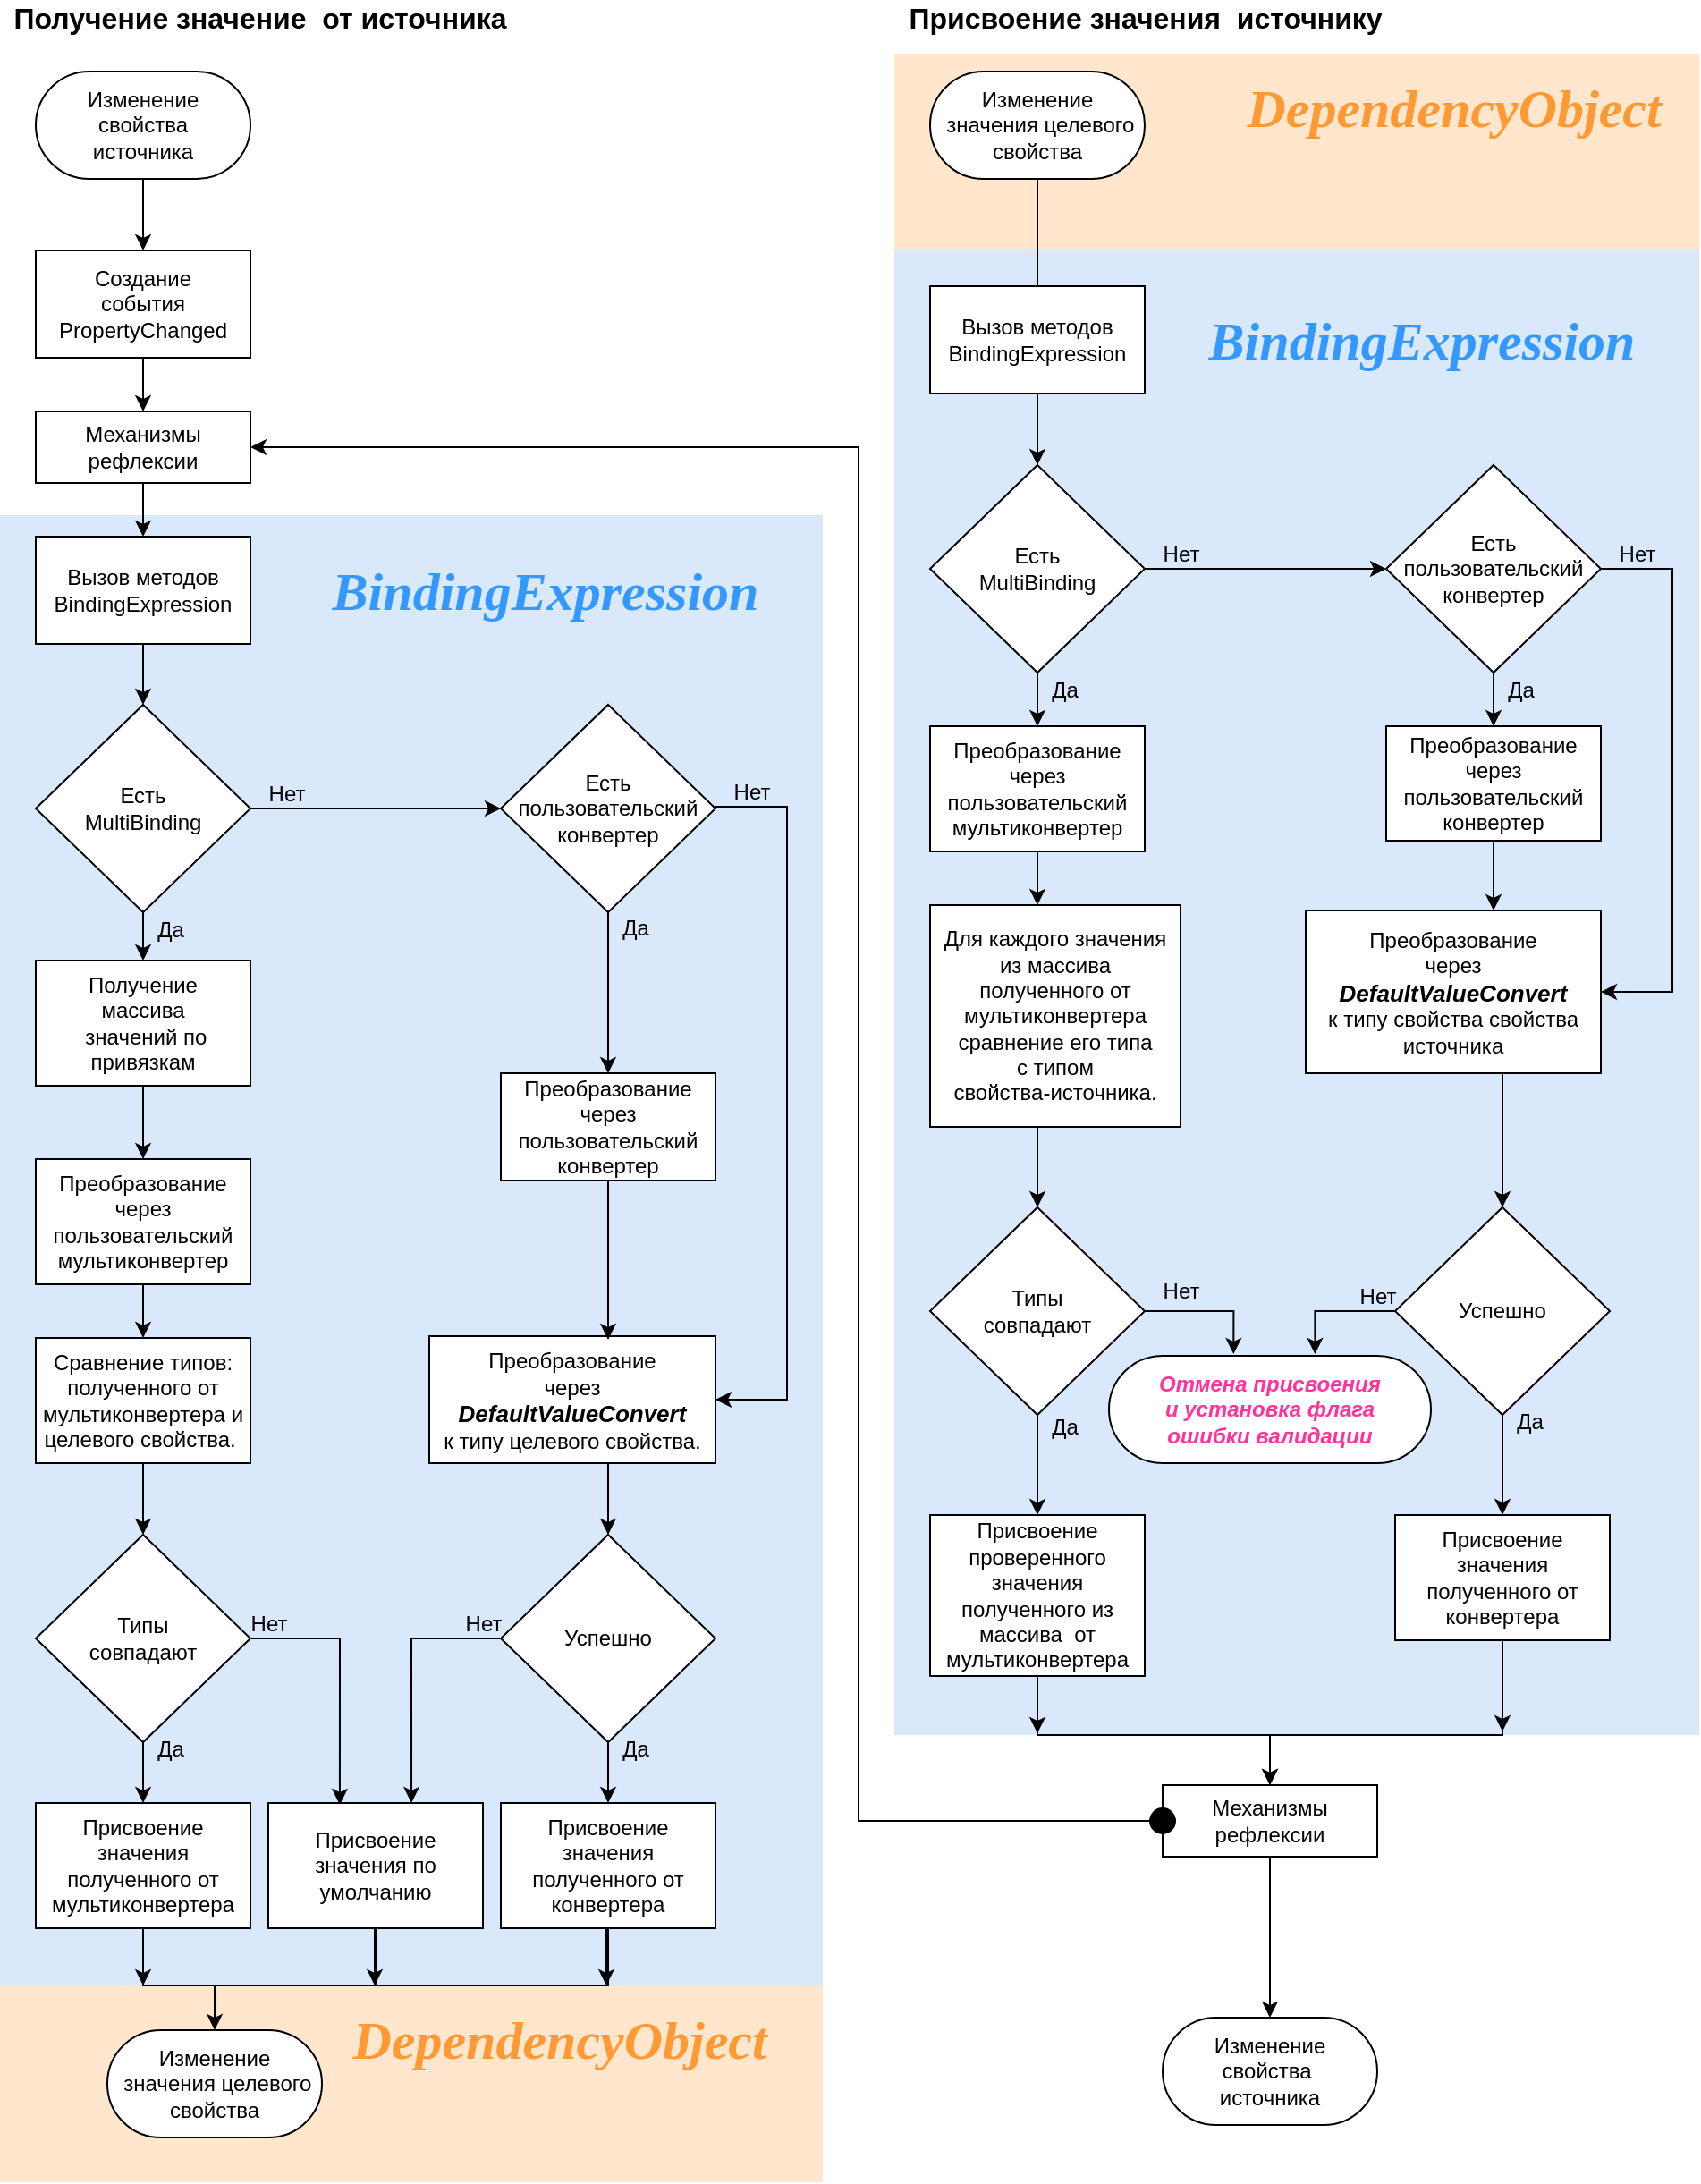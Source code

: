 <mxfile version="13.7.3" type="device"><diagram id="sT4RcS0Mj2bmv2wwhd6Z" name="Страница 1"><mxGraphModel dx="1422" dy="1689" grid="1" gridSize="10" guides="1" tooltips="1" connect="1" arrows="1" fold="1" page="1" pageScale="1" pageWidth="1169" pageHeight="827" math="0" shadow="0"><root><mxCell id="0"/><mxCell id="1" parent="0"/><mxCell id="YA0SnxgkG1PbqUmkoNFm-8" value="" style="whiteSpace=wrap;html=1;fontFamily=Times New Roman;fontSize=30;fillColor=#ffe6cc;strokeColor=none;" vertex="1" parent="1"><mxGeometry x="20" y="1090" width="460" height="110" as="geometry"/></mxCell><mxCell id="YA0SnxgkG1PbqUmkoNFm-9" value="DependencyObject" style="text;html=1;strokeColor=none;fillColor=none;align=center;verticalAlign=middle;whiteSpace=wrap;rounded=0;fontSize=30;fontStyle=3;fontFamily=Times New Roman;fontColor=#FF9933;" vertex="1" parent="1"><mxGeometry x="227.5" y="1110" width="210" height="20" as="geometry"/></mxCell><mxCell id="YA0SnxgkG1PbqUmkoNFm-6" value="" style="whiteSpace=wrap;html=1;fontFamily=Times New Roman;fontSize=30;fillColor=#ffe6cc;strokeColor=none;" vertex="1" parent="1"><mxGeometry x="520" y="10" width="450" height="110" as="geometry"/></mxCell><mxCell id="kHY5h3E4Krpn8JFZpKJt-82" value="" style="rounded=0;whiteSpace=wrap;html=1;fillColor=#dae8fc;strokeColor=none;" parent="1" vertex="1"><mxGeometry x="520" y="120" width="450" height="830" as="geometry"/></mxCell><mxCell id="kHY5h3E4Krpn8JFZpKJt-81" value="" style="rounded=0;whiteSpace=wrap;html=1;fillColor=#dae8fc;strokeColor=none;" parent="1" vertex="1"><mxGeometry x="20" y="268" width="460" height="822" as="geometry"/></mxCell><mxCell id="kHY5h3E4Krpn8JFZpKJt-17" value="" style="edgeStyle=orthogonalEdgeStyle;rounded=0;orthogonalLoop=1;jettySize=auto;html=1;" parent="1" source="kHY5h3E4Krpn8JFZpKJt-1" target="kHY5h3E4Krpn8JFZpKJt-2" edge="1"><mxGeometry relative="1" as="geometry"/></mxCell><mxCell id="kHY5h3E4Krpn8JFZpKJt-1" value="Изменение&lt;br&gt;свойства&lt;br&gt;источника" style="rounded=1;whiteSpace=wrap;html=1;arcSize=50;" parent="1" vertex="1"><mxGeometry x="40" y="20" width="120" height="60" as="geometry"/></mxCell><mxCell id="kHY5h3E4Krpn8JFZpKJt-20" style="edgeStyle=orthogonalEdgeStyle;rounded=0;orthogonalLoop=1;jettySize=auto;html=1;entryX=0.5;entryY=0;entryDx=0;entryDy=0;" parent="1" source="kHY5h3E4Krpn8JFZpKJt-2" target="kHY5h3E4Krpn8JFZpKJt-3" edge="1"><mxGeometry relative="1" as="geometry"/></mxCell><mxCell id="kHY5h3E4Krpn8JFZpKJt-2" value="Создание &lt;br&gt;события PropertyChanged" style="rounded=0;whiteSpace=wrap;html=1;" parent="1" vertex="1"><mxGeometry x="40" y="120" width="120" height="60" as="geometry"/></mxCell><mxCell id="kHY5h3E4Krpn8JFZpKJt-21" value="" style="edgeStyle=orthogonalEdgeStyle;rounded=0;orthogonalLoop=1;jettySize=auto;html=1;" parent="1" source="kHY5h3E4Krpn8JFZpKJt-3" target="kHY5h3E4Krpn8JFZpKJt-4" edge="1"><mxGeometry relative="1" as="geometry"/></mxCell><mxCell id="kHY5h3E4Krpn8JFZpKJt-3" value="Механизмы рефлексии" style="rounded=0;whiteSpace=wrap;html=1;" parent="1" vertex="1"><mxGeometry x="40" y="210" width="120" height="40" as="geometry"/></mxCell><mxCell id="kHY5h3E4Krpn8JFZpKJt-22" value="" style="edgeStyle=orthogonalEdgeStyle;rounded=0;orthogonalLoop=1;jettySize=auto;html=1;" parent="1" source="kHY5h3E4Krpn8JFZpKJt-4" target="kHY5h3E4Krpn8JFZpKJt-6" edge="1"><mxGeometry relative="1" as="geometry"/></mxCell><mxCell id="kHY5h3E4Krpn8JFZpKJt-4" value="Вызов методов BindingExpression" style="rounded=0;whiteSpace=wrap;html=1;" parent="1" vertex="1"><mxGeometry x="40" y="280" width="120" height="60" as="geometry"/></mxCell><mxCell id="kHY5h3E4Krpn8JFZpKJt-28" style="edgeStyle=orthogonalEdgeStyle;rounded=0;orthogonalLoop=1;jettySize=auto;html=1;entryX=0;entryY=0.5;entryDx=0;entryDy=0;" parent="1" source="kHY5h3E4Krpn8JFZpKJt-6" target="kHY5h3E4Krpn8JFZpKJt-13" edge="1"><mxGeometry relative="1" as="geometry"/></mxCell><mxCell id="YA0SnxgkG1PbqUmkoNFm-2" style="edgeStyle=orthogonalEdgeStyle;rounded=0;orthogonalLoop=1;jettySize=auto;html=1;entryX=0.5;entryY=0;entryDx=0;entryDy=0;" edge="1" parent="1" source="kHY5h3E4Krpn8JFZpKJt-6" target="YA0SnxgkG1PbqUmkoNFm-1"><mxGeometry relative="1" as="geometry"/></mxCell><mxCell id="kHY5h3E4Krpn8JFZpKJt-6" value="Есть &lt;br&gt;MultiBinding" style="rhombus;whiteSpace=wrap;html=1;" parent="1" vertex="1"><mxGeometry x="40" y="374" width="120" height="116" as="geometry"/></mxCell><mxCell id="kHY5h3E4Krpn8JFZpKJt-24" value="" style="edgeStyle=orthogonalEdgeStyle;rounded=0;orthogonalLoop=1;jettySize=auto;html=1;" parent="1" source="kHY5h3E4Krpn8JFZpKJt-7" target="kHY5h3E4Krpn8JFZpKJt-9" edge="1"><mxGeometry relative="1" as="geometry"/></mxCell><mxCell id="kHY5h3E4Krpn8JFZpKJt-7" value="Преобразование&lt;br&gt;через&lt;br&gt;пользовательский&lt;br&gt;мультиконвертер" style="whiteSpace=wrap;html=1;" parent="1" vertex="1"><mxGeometry x="40" y="628" width="120" height="70" as="geometry"/></mxCell><mxCell id="kHY5h3E4Krpn8JFZpKJt-32" value="" style="edgeStyle=orthogonalEdgeStyle;rounded=0;orthogonalLoop=1;jettySize=auto;html=1;" parent="1" source="kHY5h3E4Krpn8JFZpKJt-8" target="kHY5h3E4Krpn8JFZpKJt-10" edge="1"><mxGeometry relative="1" as="geometry"/></mxCell><mxCell id="kHY5h3E4Krpn8JFZpKJt-33" style="edgeStyle=orthogonalEdgeStyle;rounded=0;orthogonalLoop=1;jettySize=auto;html=1;entryX=0.333;entryY=0.014;entryDx=0;entryDy=0;entryPerimeter=0;" parent="1" source="kHY5h3E4Krpn8JFZpKJt-8" target="kHY5h3E4Krpn8JFZpKJt-11" edge="1"><mxGeometry relative="1" as="geometry"><mxPoint x="200" y="1108" as="targetPoint"/></mxGeometry></mxCell><mxCell id="kHY5h3E4Krpn8JFZpKJt-8" value="Типы &lt;br&gt;совпадают" style="rhombus;whiteSpace=wrap;html=1;" parent="1" vertex="1"><mxGeometry x="40" y="838" width="120" height="116" as="geometry"/></mxCell><mxCell id="kHY5h3E4Krpn8JFZpKJt-25" value="" style="edgeStyle=orthogonalEdgeStyle;rounded=0;orthogonalLoop=1;jettySize=auto;html=1;" parent="1" source="kHY5h3E4Krpn8JFZpKJt-9" target="kHY5h3E4Krpn8JFZpKJt-8" edge="1"><mxGeometry relative="1" as="geometry"/></mxCell><mxCell id="kHY5h3E4Krpn8JFZpKJt-9" value="Сравнение типов: полученного от мультиконвертера и целевого свойства.&amp;nbsp;" style="whiteSpace=wrap;html=1;" parent="1" vertex="1"><mxGeometry x="40" y="728" width="120" height="70" as="geometry"/></mxCell><mxCell id="kHY5h3E4Krpn8JFZpKJt-10" value="Присвоение значения полученного от мультиконвертера" style="whiteSpace=wrap;html=1;" parent="1" vertex="1"><mxGeometry x="40" y="988" width="120" height="70" as="geometry"/></mxCell><mxCell id="kHY5h3E4Krpn8JFZpKJt-35" style="edgeStyle=orthogonalEdgeStyle;rounded=0;orthogonalLoop=1;jettySize=auto;html=1;entryX=0.5;entryY=0;entryDx=0;entryDy=0;" parent="1" source="kHY5h3E4Krpn8JFZpKJt-11" target="kHY5h3E4Krpn8JFZpKJt-12" edge="1"><mxGeometry relative="1" as="geometry"><mxPoint x="230" y="1106" as="targetPoint"/><Array as="points"><mxPoint x="230" y="1090"/><mxPoint x="140" y="1090"/></Array></mxGeometry></mxCell><mxCell id="kHY5h3E4Krpn8JFZpKJt-11" value="Присвоение значения по умолчанию" style="whiteSpace=wrap;html=1;" parent="1" vertex="1"><mxGeometry x="170" y="988" width="120" height="70" as="geometry"/></mxCell><mxCell id="kHY5h3E4Krpn8JFZpKJt-12" value="Изменение&lt;br&gt;&amp;nbsp;значения целевого свойства" style="rounded=1;whiteSpace=wrap;html=1;arcSize=50;" parent="1" vertex="1"><mxGeometry x="80" y="1115" width="120" height="60" as="geometry"/></mxCell><mxCell id="kHY5h3E4Krpn8JFZpKJt-29" value="" style="edgeStyle=orthogonalEdgeStyle;rounded=0;orthogonalLoop=1;jettySize=auto;html=1;" parent="1" source="kHY5h3E4Krpn8JFZpKJt-13" target="kHY5h3E4Krpn8JFZpKJt-16" edge="1"><mxGeometry relative="1" as="geometry"/></mxCell><mxCell id="kHY5h3E4Krpn8JFZpKJt-30" style="edgeStyle=orthogonalEdgeStyle;rounded=0;orthogonalLoop=1;jettySize=auto;html=1;entryX=1;entryY=0.5;entryDx=0;entryDy=0;" parent="1" source="kHY5h3E4Krpn8JFZpKJt-13" target="kHY5h3E4Krpn8JFZpKJt-14" edge="1"><mxGeometry relative="1" as="geometry"><Array as="points"><mxPoint x="460" y="431"/><mxPoint x="460" y="763"/></Array></mxGeometry></mxCell><mxCell id="kHY5h3E4Krpn8JFZpKJt-13" value="Есть &lt;br&gt;пользовательский&lt;br&gt;конвертер" style="rhombus;whiteSpace=wrap;html=1;" parent="1" vertex="1"><mxGeometry x="300" y="374" width="120" height="116" as="geometry"/></mxCell><mxCell id="kHY5h3E4Krpn8JFZpKJt-88" value="" style="edgeStyle=orthogonalEdgeStyle;rounded=0;orthogonalLoop=1;jettySize=auto;html=1;fontSize=16;" parent="1" source="kHY5h3E4Krpn8JFZpKJt-14" target="kHY5h3E4Krpn8JFZpKJt-83" edge="1"><mxGeometry relative="1" as="geometry"><Array as="points"><mxPoint x="360" y="818"/><mxPoint x="360" y="818"/></Array></mxGeometry></mxCell><mxCell id="kHY5h3E4Krpn8JFZpKJt-14" value="Преобразование&lt;br&gt;через&lt;br&gt;&lt;b&gt;&lt;i&gt;&lt;font style=&quot;font-size: 13px&quot;&gt;DefaultValueConvert&lt;br&gt;&lt;/font&gt;&lt;/i&gt;&lt;/b&gt;к типу целевого свойства." style="whiteSpace=wrap;html=1;" parent="1" vertex="1"><mxGeometry x="260" y="727" width="160" height="71" as="geometry"/></mxCell><mxCell id="kHY5h3E4Krpn8JFZpKJt-31" style="edgeStyle=orthogonalEdgeStyle;rounded=0;orthogonalLoop=1;jettySize=auto;html=1;entryX=0.625;entryY=0.028;entryDx=0;entryDy=0;entryPerimeter=0;" parent="1" source="kHY5h3E4Krpn8JFZpKJt-16" target="kHY5h3E4Krpn8JFZpKJt-14" edge="1"><mxGeometry relative="1" as="geometry"><mxPoint x="360" y="727" as="targetPoint"/><Array as="points"/></mxGeometry></mxCell><mxCell id="kHY5h3E4Krpn8JFZpKJt-16" value="Преобразование&lt;br&gt;через&lt;br&gt;пользовательский&lt;br&gt;конвертер" style="whiteSpace=wrap;html=1;" parent="1" vertex="1"><mxGeometry x="300" y="580" width="120" height="60" as="geometry"/></mxCell><mxCell id="kHY5h3E4Krpn8JFZpKJt-38" value="Да" style="text;html=1;align=center;verticalAlign=middle;resizable=0;points=[];autosize=1;" parent="1" vertex="1"><mxGeometry x="100" y="490" width="30" height="20" as="geometry"/></mxCell><mxCell id="kHY5h3E4Krpn8JFZpKJt-39" value="Нет" style="text;html=1;align=center;verticalAlign=middle;resizable=0;points=[];autosize=1;" parent="1" vertex="1"><mxGeometry x="160" y="414" width="40" height="20" as="geometry"/></mxCell><mxCell id="kHY5h3E4Krpn8JFZpKJt-40" value="Да" style="text;html=1;align=center;verticalAlign=middle;resizable=0;points=[];autosize=1;" parent="1" vertex="1"><mxGeometry x="360" y="489" width="30" height="20" as="geometry"/></mxCell><mxCell id="kHY5h3E4Krpn8JFZpKJt-41" value="Нет" style="text;html=1;align=center;verticalAlign=middle;resizable=0;points=[];autosize=1;" parent="1" vertex="1"><mxGeometry x="420" y="413" width="40" height="20" as="geometry"/></mxCell><mxCell id="kHY5h3E4Krpn8JFZpKJt-42" value="Получение значение&amp;nbsp; от источника" style="text;html=1;align=center;verticalAlign=middle;resizable=0;points=[];autosize=1;fontSize=16;fontStyle=1" parent="1" vertex="1"><mxGeometry x="20" y="-20" width="290" height="20" as="geometry"/></mxCell><mxCell id="kHY5h3E4Krpn8JFZpKJt-43" value="Присвоение значения&amp;nbsp; источнику" style="text;html=1;align=center;verticalAlign=middle;resizable=0;points=[];autosize=1;fontSize=16;fontStyle=1" parent="1" vertex="1"><mxGeometry x="520" y="-20" width="280" height="20" as="geometry"/></mxCell><mxCell id="kHY5h3E4Krpn8JFZpKJt-58" value="" style="edgeStyle=orthogonalEdgeStyle;rounded=0;orthogonalLoop=1;jettySize=auto;html=1;" parent="1" source="kHY5h3E4Krpn8JFZpKJt-44" edge="1"><mxGeometry relative="1" as="geometry"><mxPoint x="600" y="150" as="targetPoint"/></mxGeometry></mxCell><mxCell id="kHY5h3E4Krpn8JFZpKJt-44" value="Изменение&lt;br&gt;&amp;nbsp;значения целевого свойства" style="rounded=1;whiteSpace=wrap;html=1;arcSize=50;" parent="1" vertex="1"><mxGeometry x="540" y="20" width="120" height="60" as="geometry"/></mxCell><mxCell id="kHY5h3E4Krpn8JFZpKJt-59" style="edgeStyle=orthogonalEdgeStyle;rounded=0;orthogonalLoop=1;jettySize=auto;html=1;" parent="1" source="kHY5h3E4Krpn8JFZpKJt-45" target="kHY5h3E4Krpn8JFZpKJt-48" edge="1"><mxGeometry relative="1" as="geometry"/></mxCell><mxCell id="kHY5h3E4Krpn8JFZpKJt-60" style="edgeStyle=orthogonalEdgeStyle;rounded=0;orthogonalLoop=1;jettySize=auto;html=1;entryX=0.5;entryY=0;entryDx=0;entryDy=0;" parent="1" source="kHY5h3E4Krpn8JFZpKJt-45" target="kHY5h3E4Krpn8JFZpKJt-51" edge="1"><mxGeometry relative="1" as="geometry"/></mxCell><mxCell id="kHY5h3E4Krpn8JFZpKJt-45" value="Есть &lt;br&gt;MultiBinding" style="rhombus;whiteSpace=wrap;html=1;" parent="1" vertex="1"><mxGeometry x="540" y="240" width="120" height="116" as="geometry"/></mxCell><mxCell id="kHY5h3E4Krpn8JFZpKJt-46" value="Да" style="text;html=1;align=center;verticalAlign=middle;resizable=0;points=[];autosize=1;" parent="1" vertex="1"><mxGeometry x="600" y="356" width="30" height="20" as="geometry"/></mxCell><mxCell id="kHY5h3E4Krpn8JFZpKJt-47" value="Нет" style="text;html=1;align=center;verticalAlign=middle;resizable=0;points=[];autosize=1;" parent="1" vertex="1"><mxGeometry x="660" y="280" width="40" height="20" as="geometry"/></mxCell><mxCell id="kHY5h3E4Krpn8JFZpKJt-62" style="edgeStyle=orthogonalEdgeStyle;rounded=0;orthogonalLoop=1;jettySize=auto;html=1;entryX=0.5;entryY=0;entryDx=0;entryDy=0;" parent="1" source="kHY5h3E4Krpn8JFZpKJt-48" target="kHY5h3E4Krpn8JFZpKJt-52" edge="1"><mxGeometry relative="1" as="geometry"/></mxCell><mxCell id="kHY5h3E4Krpn8JFZpKJt-63" style="edgeStyle=orthogonalEdgeStyle;rounded=0;orthogonalLoop=1;jettySize=auto;html=1;entryX=1;entryY=0.5;entryDx=0;entryDy=0;exitX=1;exitY=0.5;exitDx=0;exitDy=0;" parent="1" source="kHY5h3E4Krpn8JFZpKJt-48" target="kHY5h3E4Krpn8JFZpKJt-53" edge="1"><mxGeometry relative="1" as="geometry"><Array as="points"><mxPoint x="955" y="298"/><mxPoint x="955" y="535"/></Array></mxGeometry></mxCell><mxCell id="kHY5h3E4Krpn8JFZpKJt-48" value="Есть &lt;br&gt;пользовательский&lt;br&gt;конвертер" style="rhombus;whiteSpace=wrap;html=1;" parent="1" vertex="1"><mxGeometry x="795" y="240" width="120" height="116" as="geometry"/></mxCell><mxCell id="kHY5h3E4Krpn8JFZpKJt-49" value="Нет" style="text;html=1;align=center;verticalAlign=middle;resizable=0;points=[];autosize=1;" parent="1" vertex="1"><mxGeometry x="915" y="280" width="40" height="20" as="geometry"/></mxCell><mxCell id="kHY5h3E4Krpn8JFZpKJt-50" value="Да" style="text;html=1;align=center;verticalAlign=middle;resizable=0;points=[];autosize=1;" parent="1" vertex="1"><mxGeometry x="855" y="356" width="30" height="20" as="geometry"/></mxCell><mxCell id="kHY5h3E4Krpn8JFZpKJt-61" value="" style="edgeStyle=orthogonalEdgeStyle;rounded=0;orthogonalLoop=1;jettySize=auto;html=1;" parent="1" source="kHY5h3E4Krpn8JFZpKJt-51" target="kHY5h3E4Krpn8JFZpKJt-54" edge="1"><mxGeometry relative="1" as="geometry"><Array as="points"><mxPoint x="600" y="476"/><mxPoint x="600" y="476"/></Array></mxGeometry></mxCell><mxCell id="kHY5h3E4Krpn8JFZpKJt-51" value="Преобразование&lt;br&gt;через&lt;br&gt;пользовательский&lt;br&gt;мультиконвертер" style="whiteSpace=wrap;html=1;" parent="1" vertex="1"><mxGeometry x="540" y="386" width="120" height="70" as="geometry"/></mxCell><mxCell id="kHY5h3E4Krpn8JFZpKJt-64" value="" style="edgeStyle=orthogonalEdgeStyle;rounded=0;orthogonalLoop=1;jettySize=auto;html=1;" parent="1" source="kHY5h3E4Krpn8JFZpKJt-52" target="kHY5h3E4Krpn8JFZpKJt-53" edge="1"><mxGeometry relative="1" as="geometry"><Array as="points"><mxPoint x="855" y="480"/><mxPoint x="855" y="480"/></Array></mxGeometry></mxCell><mxCell id="kHY5h3E4Krpn8JFZpKJt-52" value="Преобразование&lt;br&gt;через&lt;br&gt;пользовательский&lt;br&gt;конвертер" style="whiteSpace=wrap;html=1;" parent="1" vertex="1"><mxGeometry x="795" y="386" width="120" height="64" as="geometry"/></mxCell><mxCell id="kHY5h3E4Krpn8JFZpKJt-102" style="edgeStyle=orthogonalEdgeStyle;rounded=0;orthogonalLoop=1;jettySize=auto;html=1;entryX=0.5;entryY=0;entryDx=0;entryDy=0;startArrow=none;startFill=0;startSize=14;endArrow=classic;endFill=1;fontSize=16;fontColor=#FF3399;" parent="1" source="kHY5h3E4Krpn8JFZpKJt-53" target="kHY5h3E4Krpn8JFZpKJt-92" edge="1"><mxGeometry relative="1" as="geometry"><mxPoint x="855" y="587" as="targetPoint"/><Array as="points"><mxPoint x="860" y="570"/><mxPoint x="860" y="570"/></Array></mxGeometry></mxCell><mxCell id="kHY5h3E4Krpn8JFZpKJt-53" value="Преобразование&lt;br&gt;через&lt;br&gt;&lt;b&gt;&lt;i&gt;&lt;font style=&quot;font-size: 13px&quot;&gt;DefaultValueConvert &lt;/font&gt;&lt;/i&gt;&lt;/b&gt;&lt;br&gt;к типу свойства свойства источника" style="whiteSpace=wrap;html=1;" parent="1" vertex="1"><mxGeometry x="750" y="489" width="165" height="91" as="geometry"/></mxCell><mxCell id="kHY5h3E4Krpn8JFZpKJt-65" value="" style="edgeStyle=orthogonalEdgeStyle;rounded=0;orthogonalLoop=1;jettySize=auto;html=1;" parent="1" source="kHY5h3E4Krpn8JFZpKJt-54" target="kHY5h3E4Krpn8JFZpKJt-55" edge="1"><mxGeometry relative="1" as="geometry"><Array as="points"><mxPoint x="600" y="620"/><mxPoint x="600" y="620"/></Array></mxGeometry></mxCell><mxCell id="kHY5h3E4Krpn8JFZpKJt-54" value="Для каждого значения из массива&lt;br&gt;полученного от мультиконвертера сравнение его типа&lt;br&gt;с типом&lt;br&gt;&amp;nbsp;свойства-источника.&amp;nbsp;" style="whiteSpace=wrap;html=1;" parent="1" vertex="1"><mxGeometry x="540" y="486" width="140" height="124" as="geometry"/></mxCell><mxCell id="kHY5h3E4Krpn8JFZpKJt-66" value="" style="edgeStyle=orthogonalEdgeStyle;rounded=0;orthogonalLoop=1;jettySize=auto;html=1;" parent="1" source="kHY5h3E4Krpn8JFZpKJt-55" target="kHY5h3E4Krpn8JFZpKJt-56" edge="1"><mxGeometry relative="1" as="geometry"/></mxCell><mxCell id="kHY5h3E4Krpn8JFZpKJt-71" style="edgeStyle=orthogonalEdgeStyle;rounded=0;orthogonalLoop=1;jettySize=auto;html=1;entryX=0.387;entryY=-0.017;entryDx=0;entryDy=0;entryPerimeter=0;exitX=1;exitY=0.5;exitDx=0;exitDy=0;" parent="1" source="kHY5h3E4Krpn8JFZpKJt-55" target="kHY5h3E4Krpn8JFZpKJt-101" edge="1"><mxGeometry relative="1" as="geometry"><mxPoint x="709.96" y="1118" as="targetPoint"/></mxGeometry></mxCell><mxCell id="kHY5h3E4Krpn8JFZpKJt-55" value="Типы &lt;br&gt;совпадают" style="rhombus;whiteSpace=wrap;html=1;" parent="1" vertex="1"><mxGeometry x="540" y="655" width="120" height="116" as="geometry"/></mxCell><mxCell id="kHY5h3E4Krpn8JFZpKJt-76" style="edgeStyle=orthogonalEdgeStyle;rounded=0;orthogonalLoop=1;jettySize=auto;html=1;entryX=0.5;entryY=0;entryDx=0;entryDy=0;exitX=0.5;exitY=1;exitDx=0;exitDy=0;" parent="1" source="kHY5h3E4Krpn8JFZpKJt-56" target="kHY5h3E4Krpn8JFZpKJt-74" edge="1"><mxGeometry relative="1" as="geometry"><Array as="points"><mxPoint x="600" y="950"/><mxPoint x="730" y="950"/></Array></mxGeometry></mxCell><mxCell id="kHY5h3E4Krpn8JFZpKJt-56" value="Присвоение проверенного значения полученного из массива&amp;nbsp; от мультиконвертера" style="whiteSpace=wrap;html=1;" parent="1" vertex="1"><mxGeometry x="540" y="827" width="120" height="90" as="geometry"/></mxCell><mxCell id="kHY5h3E4Krpn8JFZpKJt-67" value="Да" style="text;html=1;align=center;verticalAlign=middle;resizable=0;points=[];autosize=1;" parent="1" vertex="1"><mxGeometry x="100" y="948" width="30" height="20" as="geometry"/></mxCell><mxCell id="kHY5h3E4Krpn8JFZpKJt-68" value="Нет" style="text;html=1;align=center;verticalAlign=middle;resizable=0;points=[];autosize=1;" parent="1" vertex="1"><mxGeometry x="150" y="878" width="40" height="20" as="geometry"/></mxCell><mxCell id="kHY5h3E4Krpn8JFZpKJt-69" value="Да" style="text;html=1;align=center;verticalAlign=middle;resizable=0;points=[];autosize=1;" parent="1" vertex="1"><mxGeometry x="600" y="768" width="30" height="20" as="geometry"/></mxCell><mxCell id="kHY5h3E4Krpn8JFZpKJt-70" value="Нет" style="text;html=1;align=center;verticalAlign=middle;resizable=0;points=[];autosize=1;" parent="1" vertex="1"><mxGeometry x="660" y="692" width="40" height="20" as="geometry"/></mxCell><mxCell id="kHY5h3E4Krpn8JFZpKJt-73" style="edgeStyle=orthogonalEdgeStyle;rounded=0;orthogonalLoop=1;jettySize=auto;html=1;" parent="1" source="kHY5h3E4Krpn8JFZpKJt-72" target="kHY5h3E4Krpn8JFZpKJt-45" edge="1"><mxGeometry relative="1" as="geometry"/></mxCell><mxCell id="kHY5h3E4Krpn8JFZpKJt-72" value="Вызов методов BindingExpression" style="rounded=0;whiteSpace=wrap;html=1;" parent="1" vertex="1"><mxGeometry x="540" y="140" width="120" height="60" as="geometry"/></mxCell><mxCell id="kHY5h3E4Krpn8JFZpKJt-79" style="edgeStyle=orthogonalEdgeStyle;rounded=0;orthogonalLoop=1;jettySize=auto;html=1;entryX=0.5;entryY=0;entryDx=0;entryDy=0;" parent="1" source="kHY5h3E4Krpn8JFZpKJt-74" target="kHY5h3E4Krpn8JFZpKJt-75" edge="1"><mxGeometry relative="1" as="geometry"/></mxCell><mxCell id="kHY5h3E4Krpn8JFZpKJt-74" value="Механизмы рефлексии" style="rounded=0;whiteSpace=wrap;html=1;" parent="1" vertex="1"><mxGeometry x="670" y="978" width="120" height="40" as="geometry"/></mxCell><mxCell id="kHY5h3E4Krpn8JFZpKJt-75" value="Изменение&lt;br&gt;свойства&amp;nbsp;&lt;br&gt;источника" style="rounded=1;whiteSpace=wrap;html=1;arcSize=50;" parent="1" vertex="1"><mxGeometry x="670" y="1108" width="120" height="60" as="geometry"/></mxCell><mxCell id="kHY5h3E4Krpn8JFZpKJt-84" style="edgeStyle=orthogonalEdgeStyle;rounded=0;orthogonalLoop=1;jettySize=auto;html=1;entryX=0.667;entryY=0;entryDx=0;entryDy=0;fontSize=16;entryPerimeter=0;exitX=0;exitY=0.5;exitDx=0;exitDy=0;" parent="1" source="kHY5h3E4Krpn8JFZpKJt-83" target="kHY5h3E4Krpn8JFZpKJt-11" edge="1"><mxGeometry relative="1" as="geometry"/></mxCell><mxCell id="kHY5h3E4Krpn8JFZpKJt-89" style="edgeStyle=orthogonalEdgeStyle;rounded=0;orthogonalLoop=1;jettySize=auto;html=1;entryX=0.5;entryY=0;entryDx=0;entryDy=0;fontSize=16;" parent="1" source="kHY5h3E4Krpn8JFZpKJt-83" target="kHY5h3E4Krpn8JFZpKJt-85" edge="1"><mxGeometry relative="1" as="geometry"/></mxCell><mxCell id="kHY5h3E4Krpn8JFZpKJt-83" value="Успешно" style="rhombus;whiteSpace=wrap;html=1;" parent="1" vertex="1"><mxGeometry x="300" y="838" width="120" height="116" as="geometry"/></mxCell><mxCell id="kHY5h3E4Krpn8JFZpKJt-87" style="edgeStyle=orthogonalEdgeStyle;rounded=0;orthogonalLoop=1;jettySize=auto;html=1;entryX=0.5;entryY=1;entryDx=0;entryDy=0;fontSize=16;exitX=0.5;exitY=1;exitDx=0;exitDy=0;endArrow=none;endFill=0;" parent="1" source="kHY5h3E4Krpn8JFZpKJt-85" target="kHY5h3E4Krpn8JFZpKJt-10" edge="1"><mxGeometry relative="1" as="geometry"><Array as="points"><mxPoint x="360" y="1090"/><mxPoint x="100" y="1090"/></Array></mxGeometry></mxCell><mxCell id="kHY5h3E4Krpn8JFZpKJt-85" value="Присвоение значения полученного от конвертера" style="whiteSpace=wrap;html=1;" parent="1" vertex="1"><mxGeometry x="300" y="988" width="120" height="70" as="geometry"/></mxCell><mxCell id="kHY5h3E4Krpn8JFZpKJt-90" value="Да" style="text;html=1;align=center;verticalAlign=middle;resizable=0;points=[];autosize=1;" parent="1" vertex="1"><mxGeometry x="360" y="948" width="30" height="20" as="geometry"/></mxCell><mxCell id="kHY5h3E4Krpn8JFZpKJt-91" value="Нет" style="text;html=1;align=center;verticalAlign=middle;resizable=0;points=[];autosize=1;" parent="1" vertex="1"><mxGeometry x="270" y="878" width="40" height="20" as="geometry"/></mxCell><mxCell id="kHY5h3E4Krpn8JFZpKJt-99" style="edgeStyle=orthogonalEdgeStyle;rounded=0;orthogonalLoop=1;jettySize=auto;html=1;fontSize=16;exitX=0;exitY=0.5;exitDx=0;exitDy=0;entryX=0.64;entryY=-0.017;entryDx=0;entryDy=0;entryPerimeter=0;" parent="1" source="kHY5h3E4Krpn8JFZpKJt-92" target="kHY5h3E4Krpn8JFZpKJt-101" edge="1"><mxGeometry relative="1" as="geometry"><mxPoint x="750" y="1118" as="targetPoint"/><Array as="points"><mxPoint x="755" y="713"/></Array></mxGeometry></mxCell><mxCell id="kHY5h3E4Krpn8JFZpKJt-100" value="" style="edgeStyle=orthogonalEdgeStyle;rounded=0;orthogonalLoop=1;jettySize=auto;html=1;fontSize=16;entryX=0.5;entryY=0;entryDx=0;entryDy=0;" parent="1" source="kHY5h3E4Krpn8JFZpKJt-92" target="kHY5h3E4Krpn8JFZpKJt-96" edge="1"><mxGeometry relative="1" as="geometry"><mxPoint x="860" y="737" as="targetPoint"/></mxGeometry></mxCell><mxCell id="kHY5h3E4Krpn8JFZpKJt-92" value="Успешно" style="rhombus;whiteSpace=wrap;html=1;" parent="1" vertex="1"><mxGeometry x="800" y="655" width="120" height="116" as="geometry"/></mxCell><mxCell id="kHY5h3E4Krpn8JFZpKJt-93" value="Нет" style="text;html=1;align=center;verticalAlign=middle;resizable=0;points=[];autosize=1;" parent="1" vertex="1"><mxGeometry x="770" y="695" width="40" height="20" as="geometry"/></mxCell><mxCell id="kHY5h3E4Krpn8JFZpKJt-94" value="Да" style="text;html=1;align=center;verticalAlign=middle;resizable=0;points=[];autosize=1;" parent="1" vertex="1"><mxGeometry x="860" y="765" width="30" height="20" as="geometry"/></mxCell><mxCell id="kHY5h3E4Krpn8JFZpKJt-97" style="edgeStyle=orthogonalEdgeStyle;rounded=0;orthogonalLoop=1;jettySize=auto;html=1;entryX=0.5;entryY=0;entryDx=0;entryDy=0;fontSize=16;exitX=0.5;exitY=1;exitDx=0;exitDy=0;" parent="1" source="kHY5h3E4Krpn8JFZpKJt-96" target="kHY5h3E4Krpn8JFZpKJt-74" edge="1"><mxGeometry relative="1" as="geometry"><Array as="points"><mxPoint x="860" y="950"/><mxPoint x="730" y="950"/></Array></mxGeometry></mxCell><mxCell id="kHY5h3E4Krpn8JFZpKJt-96" value="Присвоение значения полученного от конвертера" style="whiteSpace=wrap;html=1;" parent="1" vertex="1"><mxGeometry x="800" y="827" width="120" height="70" as="geometry"/></mxCell><mxCell id="kHY5h3E4Krpn8JFZpKJt-101" value="Отмена присвоения &lt;br&gt;и установка флага &lt;br&gt;ошибки валидации" style="rounded=1;whiteSpace=wrap;html=1;arcSize=50;fontColor=#FF3399;fontStyle=3" parent="1" vertex="1"><mxGeometry x="640" y="738" width="180" height="60" as="geometry"/></mxCell><mxCell id="kHY5h3E4Krpn8JFZpKJt-80" style="edgeStyle=orthogonalEdgeStyle;rounded=0;orthogonalLoop=1;jettySize=auto;html=1;entryX=1;entryY=0.5;entryDx=0;entryDy=0;exitX=0;exitY=0.5;exitDx=0;exitDy=0;startArrow=oval;startFill=1;startSize=14;" parent="1" source="kHY5h3E4Krpn8JFZpKJt-74" target="kHY5h3E4Krpn8JFZpKJt-3" edge="1"><mxGeometry relative="1" as="geometry"><Array as="points"><mxPoint x="500" y="998"/><mxPoint x="500" y="230"/></Array></mxGeometry></mxCell><mxCell id="YA0SnxgkG1PbqUmkoNFm-3" style="edgeStyle=orthogonalEdgeStyle;rounded=0;orthogonalLoop=1;jettySize=auto;html=1;entryX=0.5;entryY=0;entryDx=0;entryDy=0;" edge="1" parent="1" source="YA0SnxgkG1PbqUmkoNFm-1" target="kHY5h3E4Krpn8JFZpKJt-7"><mxGeometry relative="1" as="geometry"/></mxCell><mxCell id="YA0SnxgkG1PbqUmkoNFm-1" value="Получение&lt;br&gt;массива&lt;br&gt;&amp;nbsp;значений по привязкам" style="whiteSpace=wrap;html=1;" vertex="1" parent="1"><mxGeometry x="40" y="517" width="120" height="70" as="geometry"/></mxCell><mxCell id="YA0SnxgkG1PbqUmkoNFm-4" value="BindingExpression" style="text;html=1;strokeColor=none;fillColor=none;align=center;verticalAlign=middle;whiteSpace=wrap;rounded=0;fontSize=30;fontStyle=3;fontFamily=Times New Roman;fontColor=#3399FF;" vertex="1" parent="1"><mxGeometry x="220" y="300" width="210" height="20" as="geometry"/></mxCell><mxCell id="YA0SnxgkG1PbqUmkoNFm-5" value="BindingExpression" style="text;html=1;strokeColor=none;fillColor=none;align=center;verticalAlign=middle;whiteSpace=wrap;rounded=0;fontSize=30;fontStyle=3;fontFamily=Times New Roman;fontColor=#3399FF;" vertex="1" parent="1"><mxGeometry x="710" y="160" width="210" height="20" as="geometry"/></mxCell><mxCell id="YA0SnxgkG1PbqUmkoNFm-7" value="DependencyObject" style="text;html=1;strokeColor=none;fillColor=none;align=center;verticalAlign=middle;whiteSpace=wrap;rounded=0;fontSize=30;fontStyle=3;fontFamily=Times New Roman;fontColor=#FF9933;" vertex="1" parent="1"><mxGeometry x="727.5" y="30" width="210" height="20" as="geometry"/></mxCell><mxCell id="YA0SnxgkG1PbqUmkoNFm-11" value="" style="endArrow=classic;html=1;fontFamily=Times New Roman;fontSize=30;fontColor=#FF9933;exitX=0.5;exitY=1;exitDx=0;exitDy=0;" edge="1" parent="1" source="kHY5h3E4Krpn8JFZpKJt-10"><mxGeometry width="50" height="50" relative="1" as="geometry"><mxPoint x="420" y="970" as="sourcePoint"/><mxPoint x="100" y="1090" as="targetPoint"/></mxGeometry></mxCell><mxCell id="YA0SnxgkG1PbqUmkoNFm-12" value="" style="endArrow=classic;html=1;fontFamily=Times New Roman;fontSize=30;fontColor=#FF9933;exitX=0.5;exitY=1;exitDx=0;exitDy=0;" edge="1" parent="1"><mxGeometry width="50" height="50" relative="1" as="geometry"><mxPoint x="229.5" y="1058" as="sourcePoint"/><mxPoint x="229.5" y="1090" as="targetPoint"/></mxGeometry></mxCell><mxCell id="YA0SnxgkG1PbqUmkoNFm-13" value="" style="endArrow=classic;html=1;fontFamily=Times New Roman;fontSize=30;fontColor=#FF9933;exitX=0.5;exitY=1;exitDx=0;exitDy=0;" edge="1" parent="1"><mxGeometry width="50" height="50" relative="1" as="geometry"><mxPoint x="359" y="1058" as="sourcePoint"/><mxPoint x="359" y="1090" as="targetPoint"/></mxGeometry></mxCell><mxCell id="YA0SnxgkG1PbqUmkoNFm-14" value="" style="endArrow=classic;html=1;fontFamily=Times New Roman;fontSize=30;fontColor=#FF9933;exitX=0.5;exitY=1;exitDx=0;exitDy=0;" edge="1" parent="1"><mxGeometry width="50" height="50" relative="1" as="geometry"><mxPoint x="600" y="917" as="sourcePoint"/><mxPoint x="600" y="949" as="targetPoint"/></mxGeometry></mxCell><mxCell id="YA0SnxgkG1PbqUmkoNFm-17" value="" style="endArrow=classic;html=1;fontFamily=Times New Roman;fontSize=30;fontColor=#FF9933;exitX=0.5;exitY=1;exitDx=0;exitDy=0;" edge="1" parent="1"><mxGeometry width="50" height="50" relative="1" as="geometry"><mxPoint x="860" y="916" as="sourcePoint"/><mxPoint x="860" y="948" as="targetPoint"/></mxGeometry></mxCell></root></mxGraphModel></diagram></mxfile>